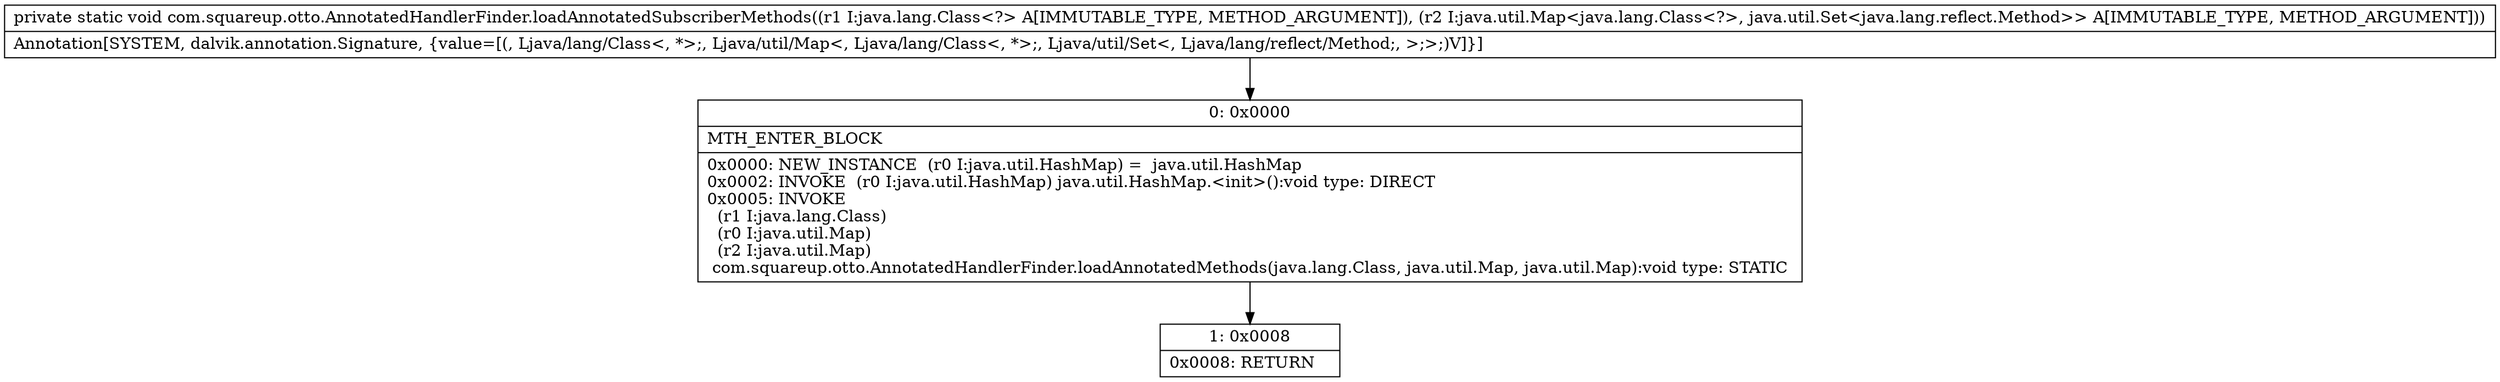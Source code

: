 digraph "CFG forcom.squareup.otto.AnnotatedHandlerFinder.loadAnnotatedSubscriberMethods(Ljava\/lang\/Class;Ljava\/util\/Map;)V" {
Node_0 [shape=record,label="{0\:\ 0x0000|MTH_ENTER_BLOCK\l|0x0000: NEW_INSTANCE  (r0 I:java.util.HashMap) =  java.util.HashMap \l0x0002: INVOKE  (r0 I:java.util.HashMap) java.util.HashMap.\<init\>():void type: DIRECT \l0x0005: INVOKE  \l  (r1 I:java.lang.Class)\l  (r0 I:java.util.Map)\l  (r2 I:java.util.Map)\l com.squareup.otto.AnnotatedHandlerFinder.loadAnnotatedMethods(java.lang.Class, java.util.Map, java.util.Map):void type: STATIC \l}"];
Node_1 [shape=record,label="{1\:\ 0x0008|0x0008: RETURN   \l}"];
MethodNode[shape=record,label="{private static void com.squareup.otto.AnnotatedHandlerFinder.loadAnnotatedSubscriberMethods((r1 I:java.lang.Class\<?\> A[IMMUTABLE_TYPE, METHOD_ARGUMENT]), (r2 I:java.util.Map\<java.lang.Class\<?\>, java.util.Set\<java.lang.reflect.Method\>\> A[IMMUTABLE_TYPE, METHOD_ARGUMENT]))  | Annotation[SYSTEM, dalvik.annotation.Signature, \{value=[(, Ljava\/lang\/Class\<, *\>;, Ljava\/util\/Map\<, Ljava\/lang\/Class\<, *\>;, Ljava\/util\/Set\<, Ljava\/lang\/reflect\/Method;, \>;\>;)V]\}]\l}"];
MethodNode -> Node_0;
Node_0 -> Node_1;
}

